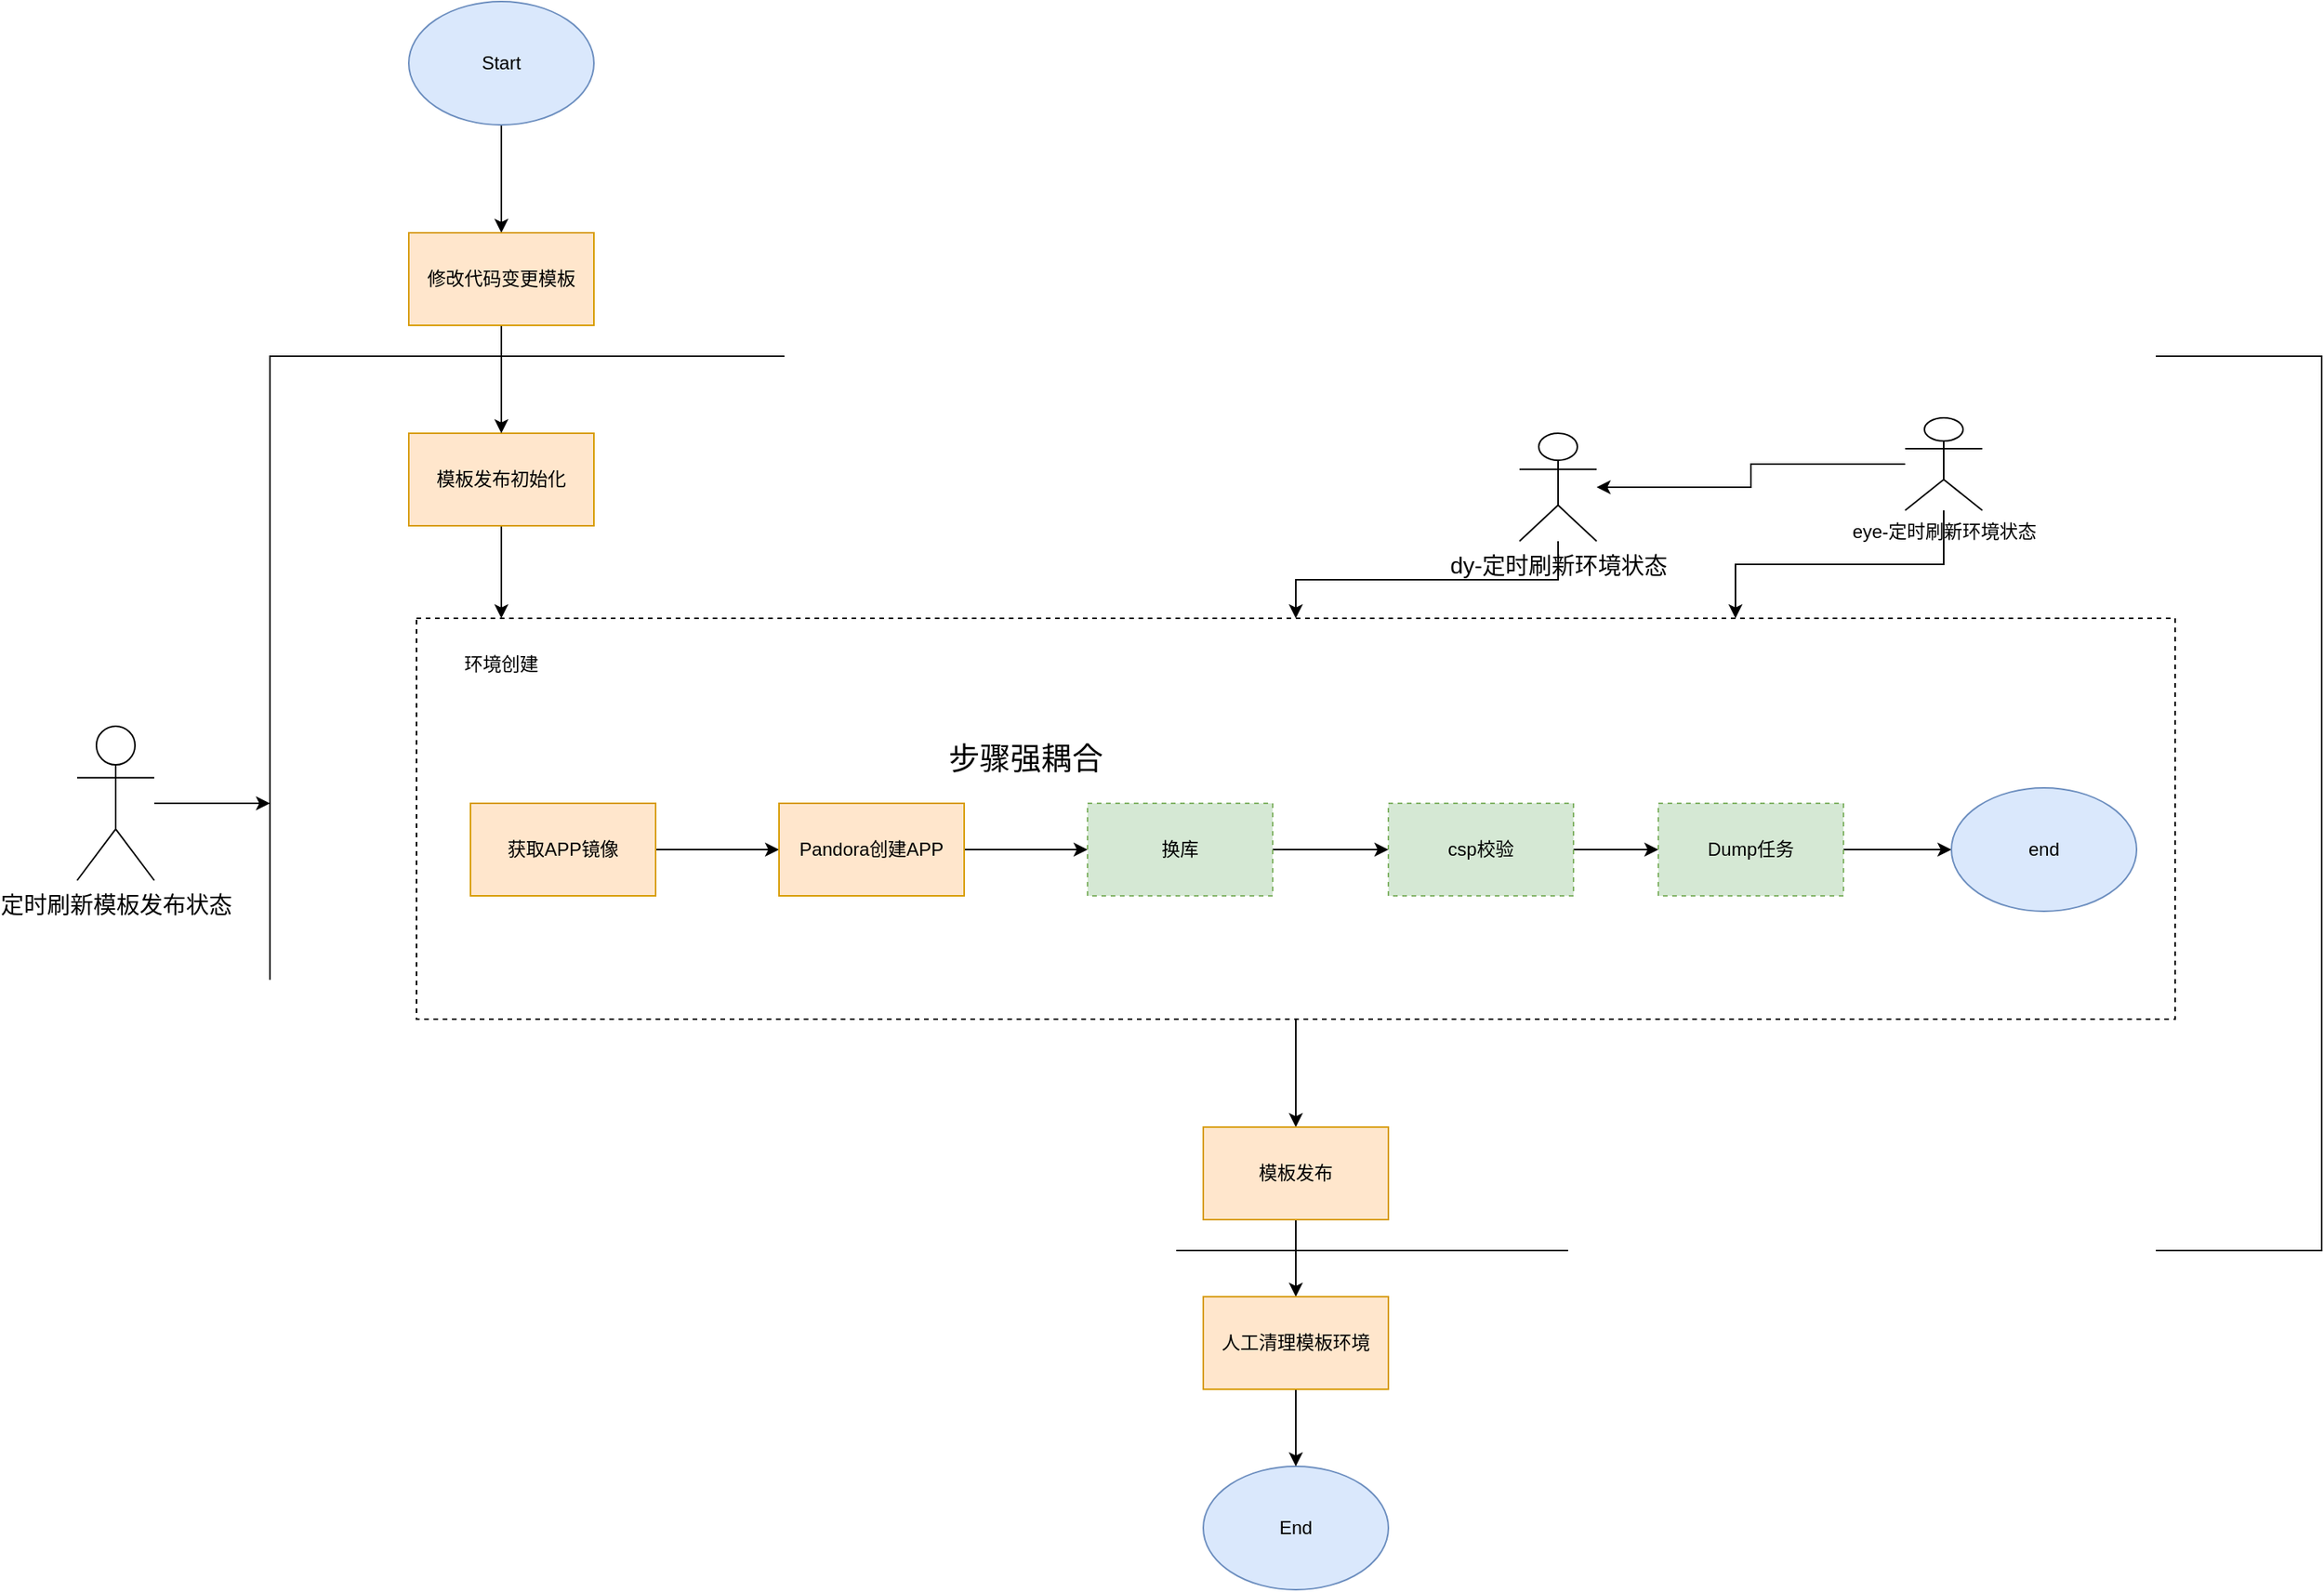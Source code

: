 <mxfile version="21.1.9" type="github">
  <diagram name="Page-1" id="l_DwLUGhMb3ssOaubkrQ">
    <mxGraphModel dx="2585" dy="933" grid="1" gridSize="10" guides="1" tooltips="1" connect="1" arrows="1" fold="1" page="1" pageScale="1" pageWidth="850" pageHeight="1100" math="0" shadow="0">
      <root>
        <mxCell id="0" />
        <mxCell id="1" parent="0" />
        <mxCell id="quawZ67CWL6LsrROZs2T-21" style="edgeStyle=orthogonalEdgeStyle;rounded=0;orthogonalLoop=1;jettySize=auto;html=1;exitX=1;exitY=0.5;exitDx=0;exitDy=0;entryX=0;entryY=0.5;entryDx=0;entryDy=0;" parent="1" source="quawZ67CWL6LsrROZs2T-3" target="quawZ67CWL6LsrROZs2T-5" edge="1">
          <mxGeometry relative="1" as="geometry" />
        </mxCell>
        <mxCell id="quawZ67CWL6LsrROZs2T-3" value="获取APP镜像" style="rounded=0;whiteSpace=wrap;html=1;fillColor=#ffe6cc;strokeColor=#d79b00;" parent="1" vertex="1">
          <mxGeometry x="-170" y="580" width="120" height="60" as="geometry" />
        </mxCell>
        <mxCell id="quawZ67CWL6LsrROZs2T-22" style="edgeStyle=orthogonalEdgeStyle;rounded=0;orthogonalLoop=1;jettySize=auto;html=1;exitX=1;exitY=0.5;exitDx=0;exitDy=0;entryX=0;entryY=0.5;entryDx=0;entryDy=0;" parent="1" source="quawZ67CWL6LsrROZs2T-5" target="quawZ67CWL6LsrROZs2T-8" edge="1">
          <mxGeometry relative="1" as="geometry" />
        </mxCell>
        <mxCell id="quawZ67CWL6LsrROZs2T-5" value="Pandora创建APP" style="rounded=0;whiteSpace=wrap;html=1;fillColor=#ffe6cc;strokeColor=#d79b00;" parent="1" vertex="1">
          <mxGeometry x="30" y="580" width="120" height="60" as="geometry" />
        </mxCell>
        <mxCell id="quawZ67CWL6LsrROZs2T-24" style="edgeStyle=orthogonalEdgeStyle;rounded=0;orthogonalLoop=1;jettySize=auto;html=1;exitX=1;exitY=0.5;exitDx=0;exitDy=0;" parent="1" source="quawZ67CWL6LsrROZs2T-6" target="quawZ67CWL6LsrROZs2T-7" edge="1">
          <mxGeometry relative="1" as="geometry" />
        </mxCell>
        <mxCell id="quawZ67CWL6LsrROZs2T-6" value="csp校验" style="rounded=0;whiteSpace=wrap;html=1;dashed=1;fillColor=#d5e8d4;strokeColor=#82b366;" parent="1" vertex="1">
          <mxGeometry x="425" y="580" width="120" height="60" as="geometry" />
        </mxCell>
        <mxCell id="quawZ67CWL6LsrROZs2T-26" value="" style="edgeStyle=orthogonalEdgeStyle;rounded=0;orthogonalLoop=1;jettySize=auto;html=1;" parent="1" source="quawZ67CWL6LsrROZs2T-7" target="quawZ67CWL6LsrROZs2T-25" edge="1">
          <mxGeometry relative="1" as="geometry" />
        </mxCell>
        <mxCell id="quawZ67CWL6LsrROZs2T-7" value="Dump任务" style="rounded=0;whiteSpace=wrap;html=1;dashed=1;fillColor=#d5e8d4;strokeColor=#82b366;" parent="1" vertex="1">
          <mxGeometry x="600" y="580" width="120" height="60" as="geometry" />
        </mxCell>
        <mxCell id="quawZ67CWL6LsrROZs2T-23" style="edgeStyle=orthogonalEdgeStyle;rounded=0;orthogonalLoop=1;jettySize=auto;html=1;exitX=1;exitY=0.5;exitDx=0;exitDy=0;" parent="1" source="quawZ67CWL6LsrROZs2T-8" target="quawZ67CWL6LsrROZs2T-6" edge="1">
          <mxGeometry relative="1" as="geometry" />
        </mxCell>
        <mxCell id="quawZ67CWL6LsrROZs2T-8" value="换库" style="rounded=0;whiteSpace=wrap;html=1;dashed=1;fillColor=#d5e8d4;strokeColor=#82b366;" parent="1" vertex="1">
          <mxGeometry x="230" y="580" width="120" height="60" as="geometry" />
        </mxCell>
        <mxCell id="quawZ67CWL6LsrROZs2T-30" value="" style="edgeStyle=orthogonalEdgeStyle;rounded=0;orthogonalLoop=1;jettySize=auto;html=1;" parent="1" source="quawZ67CWL6LsrROZs2T-9" target="quawZ67CWL6LsrROZs2T-18" edge="1">
          <mxGeometry relative="1" as="geometry" />
        </mxCell>
        <mxCell id="quawZ67CWL6LsrROZs2T-9" value="模板发布初始化" style="rounded=0;whiteSpace=wrap;html=1;fillColor=#ffe6cc;strokeColor=#d79b00;" parent="1" vertex="1">
          <mxGeometry x="-210" y="340" width="120" height="60" as="geometry" />
        </mxCell>
        <mxCell id="nYCDSFWQMsK9gUHKX8EJ-33" value="" style="edgeStyle=orthogonalEdgeStyle;rounded=0;orthogonalLoop=1;jettySize=auto;html=1;" edge="1" parent="1" source="quawZ67CWL6LsrROZs2T-15" target="nYCDSFWQMsK9gUHKX8EJ-28">
          <mxGeometry relative="1" as="geometry" />
        </mxCell>
        <mxCell id="quawZ67CWL6LsrROZs2T-15" value="Start" style="ellipse;whiteSpace=wrap;html=1;fillColor=#dae8fc;strokeColor=#6c8ebf;" parent="1" vertex="1">
          <mxGeometry x="-210" y="60" width="120" height="80" as="geometry" />
        </mxCell>
        <mxCell id="quawZ67CWL6LsrROZs2T-16" value="End" style="ellipse;whiteSpace=wrap;html=1;fillColor=#dae8fc;strokeColor=#6c8ebf;" parent="1" vertex="1">
          <mxGeometry x="305" y="1010" width="120" height="80" as="geometry" />
        </mxCell>
        <mxCell id="quawZ67CWL6LsrROZs2T-33" value="" style="edgeStyle=orthogonalEdgeStyle;rounded=0;orthogonalLoop=1;jettySize=auto;html=1;" parent="1" source="quawZ67CWL6LsrROZs2T-17" target="quawZ67CWL6LsrROZs2T-31" edge="1">
          <mxGeometry relative="1" as="geometry" />
        </mxCell>
        <mxCell id="quawZ67CWL6LsrROZs2T-17" value="" style="rounded=0;whiteSpace=wrap;html=1;strokeColor=default;fillColor=none;dashed=1;" parent="1" vertex="1">
          <mxGeometry x="-205" y="460" width="1140" height="260" as="geometry" />
        </mxCell>
        <mxCell id="quawZ67CWL6LsrROZs2T-18" value="环境创建" style="rounded=0;whiteSpace=wrap;html=1;fillColor=none;strokeColor=none;" parent="1" vertex="1">
          <mxGeometry x="-205" y="460" width="110" height="60" as="geometry" />
        </mxCell>
        <mxCell id="quawZ67CWL6LsrROZs2T-25" value="end" style="ellipse;whiteSpace=wrap;html=1;fillColor=#dae8fc;strokeColor=#6c8ebf;" parent="1" vertex="1">
          <mxGeometry x="790" y="570" width="120" height="80" as="geometry" />
        </mxCell>
        <mxCell id="nYCDSFWQMsK9gUHKX8EJ-4" value="" style="edgeStyle=orthogonalEdgeStyle;rounded=0;orthogonalLoop=1;jettySize=auto;html=1;" edge="1" parent="1" source="quawZ67CWL6LsrROZs2T-31" target="nYCDSFWQMsK9gUHKX8EJ-3">
          <mxGeometry relative="1" as="geometry" />
        </mxCell>
        <mxCell id="quawZ67CWL6LsrROZs2T-31" value="模板发布" style="rounded=0;whiteSpace=wrap;html=1;fillColor=#ffe6cc;strokeColor=#d79b00;" parent="1" vertex="1">
          <mxGeometry x="305" y="790" width="120" height="60" as="geometry" />
        </mxCell>
        <mxCell id="nYCDSFWQMsK9gUHKX8EJ-5" value="" style="edgeStyle=orthogonalEdgeStyle;rounded=0;orthogonalLoop=1;jettySize=auto;html=1;" edge="1" parent="1" source="nYCDSFWQMsK9gUHKX8EJ-3" target="quawZ67CWL6LsrROZs2T-16">
          <mxGeometry relative="1" as="geometry" />
        </mxCell>
        <mxCell id="nYCDSFWQMsK9gUHKX8EJ-3" value="人工清理模板环境" style="rounded=0;whiteSpace=wrap;html=1;fillColor=#ffe6cc;strokeColor=#d79b00;" vertex="1" parent="1">
          <mxGeometry x="305" y="900" width="120" height="60" as="geometry" />
        </mxCell>
        <mxCell id="nYCDSFWQMsK9gUHKX8EJ-14" value="" style="edgeStyle=orthogonalEdgeStyle;rounded=0;orthogonalLoop=1;jettySize=auto;html=1;" edge="1" parent="1" source="nYCDSFWQMsK9gUHKX8EJ-7" target="quawZ67CWL6LsrROZs2T-17">
          <mxGeometry relative="1" as="geometry" />
        </mxCell>
        <mxCell id="nYCDSFWQMsK9gUHKX8EJ-7" value="&lt;font style=&quot;font-size: 15px;&quot;&gt;dy-定时刷新环境状态&lt;/font&gt;" style="shape=umlActor;verticalLabelPosition=bottom;verticalAlign=top;html=1;outlineConnect=0;" vertex="1" parent="1">
          <mxGeometry x="510" y="340" width="50" height="70" as="geometry" />
        </mxCell>
        <mxCell id="nYCDSFWQMsK9gUHKX8EJ-18" style="edgeStyle=orthogonalEdgeStyle;rounded=0;orthogonalLoop=1;jettySize=auto;html=1;" edge="1" parent="1" source="nYCDSFWQMsK9gUHKX8EJ-10" target="nYCDSFWQMsK9gUHKX8EJ-16">
          <mxGeometry relative="1" as="geometry" />
        </mxCell>
        <mxCell id="nYCDSFWQMsK9gUHKX8EJ-10" value="&lt;font style=&quot;font-size: 15px;&quot;&gt;定时刷新模板发布状态&lt;/font&gt;" style="shape=umlActor;verticalLabelPosition=bottom;verticalAlign=top;html=1;" vertex="1" parent="1">
          <mxGeometry x="-425" y="530" width="50" height="100" as="geometry" />
        </mxCell>
        <mxCell id="nYCDSFWQMsK9gUHKX8EJ-16" value="" style="rounded=0;whiteSpace=wrap;html=1;fillColor=none;" vertex="1" parent="1">
          <mxGeometry x="-300" y="290" width="1330" height="580" as="geometry" />
        </mxCell>
        <mxCell id="nYCDSFWQMsK9gUHKX8EJ-24" style="edgeStyle=orthogonalEdgeStyle;rounded=0;orthogonalLoop=1;jettySize=auto;html=1;entryX=0.75;entryY=0;entryDx=0;entryDy=0;" edge="1" parent="1" source="nYCDSFWQMsK9gUHKX8EJ-23" target="quawZ67CWL6LsrROZs2T-17">
          <mxGeometry relative="1" as="geometry" />
        </mxCell>
        <mxCell id="nYCDSFWQMsK9gUHKX8EJ-27" style="edgeStyle=orthogonalEdgeStyle;rounded=0;orthogonalLoop=1;jettySize=auto;html=1;" edge="1" parent="1" source="nYCDSFWQMsK9gUHKX8EJ-23" target="nYCDSFWQMsK9gUHKX8EJ-7">
          <mxGeometry relative="1" as="geometry" />
        </mxCell>
        <mxCell id="nYCDSFWQMsK9gUHKX8EJ-23" value="eye-定时刷新环境状态" style="shape=umlActor;verticalLabelPosition=bottom;verticalAlign=top;html=1;" vertex="1" parent="1">
          <mxGeometry x="760" y="330" width="50" height="60" as="geometry" />
        </mxCell>
        <mxCell id="nYCDSFWQMsK9gUHKX8EJ-32" value="" style="edgeStyle=orthogonalEdgeStyle;rounded=0;orthogonalLoop=1;jettySize=auto;html=1;" edge="1" parent="1" source="nYCDSFWQMsK9gUHKX8EJ-28" target="quawZ67CWL6LsrROZs2T-9">
          <mxGeometry relative="1" as="geometry" />
        </mxCell>
        <mxCell id="nYCDSFWQMsK9gUHKX8EJ-28" value="修改代码变更模板" style="rounded=0;whiteSpace=wrap;html=1;fillColor=#ffe6cc;strokeColor=#d79b00;" vertex="1" parent="1">
          <mxGeometry x="-210" y="210" width="120" height="60" as="geometry" />
        </mxCell>
        <mxCell id="nYCDSFWQMsK9gUHKX8EJ-34" value="&lt;font style=&quot;font-size: 20px;&quot;&gt;步骤强耦合&lt;/font&gt;" style="rounded=0;whiteSpace=wrap;html=1;fillColor=none;strokeColor=none;" vertex="1" parent="1">
          <mxGeometry x="130" y="520" width="120" height="60" as="geometry" />
        </mxCell>
      </root>
    </mxGraphModel>
  </diagram>
</mxfile>
